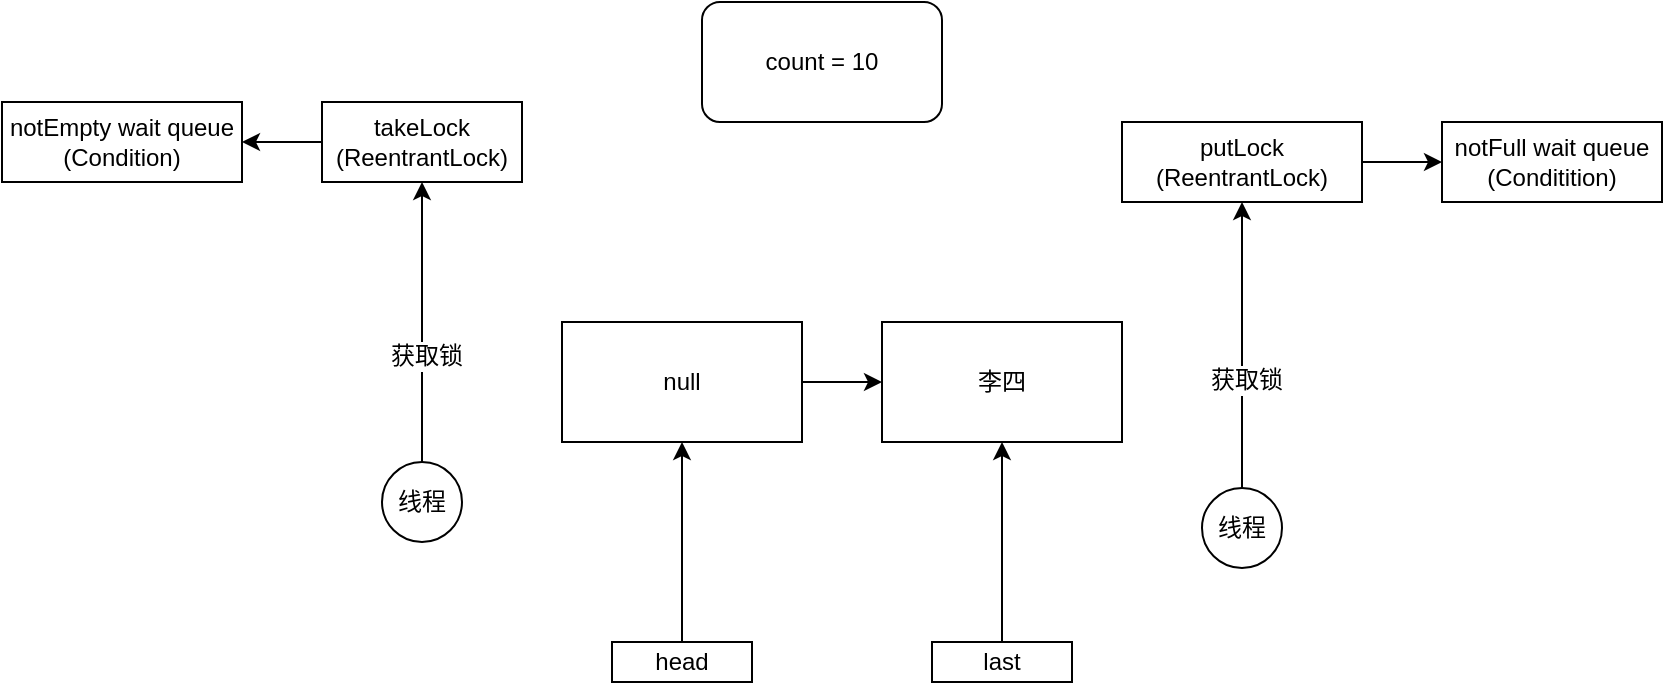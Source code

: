 <mxfile version="12.2.9" type="github" pages="1">
  <diagram id="orEDwhUKBMStI5XJ0Paf" name="第 1 页">
    <mxGraphModel dx="2249" dy="762" grid="1" gridSize="10" guides="1" tooltips="1" connect="1" arrows="1" fold="1" page="1" pageScale="1" pageWidth="827" pageHeight="1169" math="0" shadow="0">
      <root>
        <mxCell id="0"/>
        <mxCell id="1" parent="0"/>
        <mxCell id="djLy8KHiu-xG3MhfthzV-3" style="edgeStyle=orthogonalEdgeStyle;rounded=0;orthogonalLoop=1;jettySize=auto;html=1;entryX=0;entryY=0.5;entryDx=0;entryDy=0;" edge="1" parent="1" source="djLy8KHiu-xG3MhfthzV-1" target="djLy8KHiu-xG3MhfthzV-2">
          <mxGeometry relative="1" as="geometry"/>
        </mxCell>
        <mxCell id="djLy8KHiu-xG3MhfthzV-1" value="null" style="rounded=0;whiteSpace=wrap;html=1;" vertex="1" parent="1">
          <mxGeometry x="260" y="330" width="120" height="60" as="geometry"/>
        </mxCell>
        <mxCell id="djLy8KHiu-xG3MhfthzV-2" value="李四" style="rounded=0;whiteSpace=wrap;html=1;" vertex="1" parent="1">
          <mxGeometry x="420" y="330" width="120" height="60" as="geometry"/>
        </mxCell>
        <mxCell id="djLy8KHiu-xG3MhfthzV-6" style="edgeStyle=orthogonalEdgeStyle;rounded=0;orthogonalLoop=1;jettySize=auto;html=1;entryX=0.5;entryY=1;entryDx=0;entryDy=0;" edge="1" parent="1" source="djLy8KHiu-xG3MhfthzV-4" target="djLy8KHiu-xG3MhfthzV-1">
          <mxGeometry relative="1" as="geometry"/>
        </mxCell>
        <mxCell id="djLy8KHiu-xG3MhfthzV-4" value="head" style="rounded=0;whiteSpace=wrap;html=1;" vertex="1" parent="1">
          <mxGeometry x="285" y="490" width="70" height="20" as="geometry"/>
        </mxCell>
        <mxCell id="djLy8KHiu-xG3MhfthzV-7" style="edgeStyle=orthogonalEdgeStyle;rounded=0;orthogonalLoop=1;jettySize=auto;html=1;entryX=0.5;entryY=1;entryDx=0;entryDy=0;" edge="1" parent="1" source="djLy8KHiu-xG3MhfthzV-5" target="djLy8KHiu-xG3MhfthzV-2">
          <mxGeometry relative="1" as="geometry"/>
        </mxCell>
        <mxCell id="djLy8KHiu-xG3MhfthzV-5" value="last" style="rounded=0;whiteSpace=wrap;html=1;" vertex="1" parent="1">
          <mxGeometry x="445" y="490" width="70" height="20" as="geometry"/>
        </mxCell>
        <mxCell id="djLy8KHiu-xG3MhfthzV-10" style="edgeStyle=orthogonalEdgeStyle;rounded=0;orthogonalLoop=1;jettySize=auto;html=1;" edge="1" parent="1" source="djLy8KHiu-xG3MhfthzV-8" target="djLy8KHiu-xG3MhfthzV-9">
          <mxGeometry relative="1" as="geometry"/>
        </mxCell>
        <mxCell id="djLy8KHiu-xG3MhfthzV-8" value="takeLock&lt;br&gt;(ReentrantLock)" style="rounded=0;whiteSpace=wrap;html=1;" vertex="1" parent="1">
          <mxGeometry x="140" y="220" width="100" height="40" as="geometry"/>
        </mxCell>
        <mxCell id="djLy8KHiu-xG3MhfthzV-9" value="notEmpty wait queue&lt;br&gt;(Condition)" style="rounded=0;whiteSpace=wrap;html=1;" vertex="1" parent="1">
          <mxGeometry x="-20" y="220" width="120" height="40" as="geometry"/>
        </mxCell>
        <mxCell id="djLy8KHiu-xG3MhfthzV-12" style="edgeStyle=orthogonalEdgeStyle;rounded=0;orthogonalLoop=1;jettySize=auto;html=1;entryX=0.5;entryY=1;entryDx=0;entryDy=0;" edge="1" parent="1" source="djLy8KHiu-xG3MhfthzV-11" target="djLy8KHiu-xG3MhfthzV-8">
          <mxGeometry relative="1" as="geometry"/>
        </mxCell>
        <mxCell id="djLy8KHiu-xG3MhfthzV-13" value="获取锁" style="text;html=1;align=center;verticalAlign=middle;resizable=0;points=[];;labelBackgroundColor=#ffffff;" vertex="1" connectable="0" parent="djLy8KHiu-xG3MhfthzV-12">
          <mxGeometry x="-0.243" y="-2" relative="1" as="geometry">
            <mxPoint as="offset"/>
          </mxGeometry>
        </mxCell>
        <mxCell id="djLy8KHiu-xG3MhfthzV-11" value="线程" style="ellipse;whiteSpace=wrap;html=1;aspect=fixed;" vertex="1" parent="1">
          <mxGeometry x="170" y="400" width="40" height="40" as="geometry"/>
        </mxCell>
        <mxCell id="djLy8KHiu-xG3MhfthzV-15" value="notFull wait queue&lt;br&gt;(Conditition)" style="rounded=0;whiteSpace=wrap;html=1;" vertex="1" parent="1">
          <mxGeometry x="700" y="230" width="110" height="40" as="geometry"/>
        </mxCell>
        <mxCell id="djLy8KHiu-xG3MhfthzV-20" style="edgeStyle=orthogonalEdgeStyle;rounded=0;orthogonalLoop=1;jettySize=auto;html=1;entryX=0;entryY=0.5;entryDx=0;entryDy=0;" edge="1" parent="1" source="djLy8KHiu-xG3MhfthzV-16" target="djLy8KHiu-xG3MhfthzV-15">
          <mxGeometry relative="1" as="geometry"/>
        </mxCell>
        <mxCell id="djLy8KHiu-xG3MhfthzV-16" value="putLock&lt;br&gt;(ReentrantLock)" style="rounded=0;whiteSpace=wrap;html=1;" vertex="1" parent="1">
          <mxGeometry x="540" y="230" width="120" height="40" as="geometry"/>
        </mxCell>
        <mxCell id="djLy8KHiu-xG3MhfthzV-17" style="edgeStyle=orthogonalEdgeStyle;rounded=0;orthogonalLoop=1;jettySize=auto;html=1;entryX=0.5;entryY=1;entryDx=0;entryDy=0;" edge="1" parent="1" source="djLy8KHiu-xG3MhfthzV-19" target="djLy8KHiu-xG3MhfthzV-16">
          <mxGeometry relative="1" as="geometry"/>
        </mxCell>
        <mxCell id="djLy8KHiu-xG3MhfthzV-18" value="获取锁" style="text;html=1;align=center;verticalAlign=middle;resizable=0;points=[];;labelBackgroundColor=#ffffff;" vertex="1" connectable="0" parent="djLy8KHiu-xG3MhfthzV-17">
          <mxGeometry x="-0.243" y="-2" relative="1" as="geometry">
            <mxPoint as="offset"/>
          </mxGeometry>
        </mxCell>
        <mxCell id="djLy8KHiu-xG3MhfthzV-19" value="线程" style="ellipse;whiteSpace=wrap;html=1;aspect=fixed;" vertex="1" parent="1">
          <mxGeometry x="580" y="413" width="40" height="40" as="geometry"/>
        </mxCell>
        <mxCell id="djLy8KHiu-xG3MhfthzV-21" value="count = 10" style="rounded=1;whiteSpace=wrap;html=1;" vertex="1" parent="1">
          <mxGeometry x="330" y="170" width="120" height="60" as="geometry"/>
        </mxCell>
      </root>
    </mxGraphModel>
  </diagram>
</mxfile>
